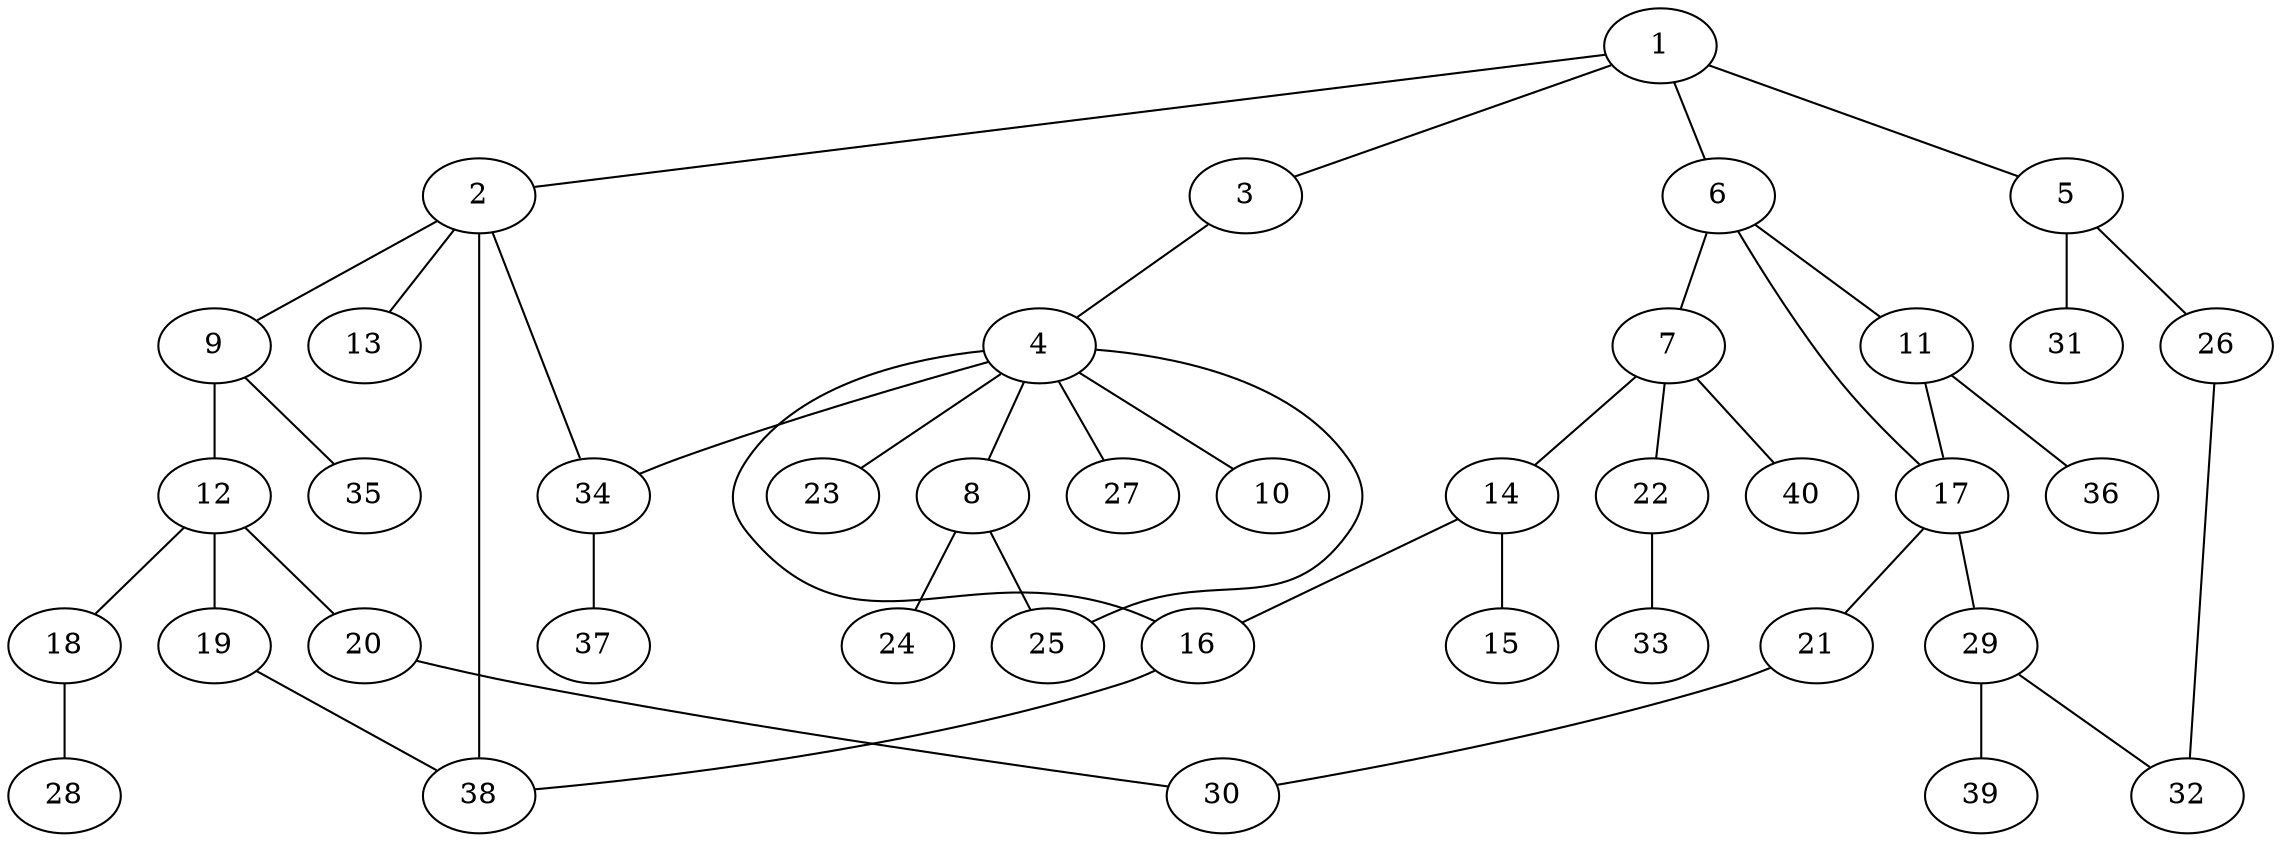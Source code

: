 graph graphname {1--2
1--3
1--5
1--6
2--9
2--13
2--34
2--38
3--4
4--8
4--10
4--16
4--23
4--25
4--27
4--34
5--26
5--31
6--7
6--11
6--17
7--14
7--22
7--40
8--24
8--25
9--12
9--35
11--17
11--36
12--18
12--19
12--20
14--15
14--16
16--38
17--21
17--29
18--28
19--38
20--30
21--30
22--33
26--32
29--32
29--39
34--37
}